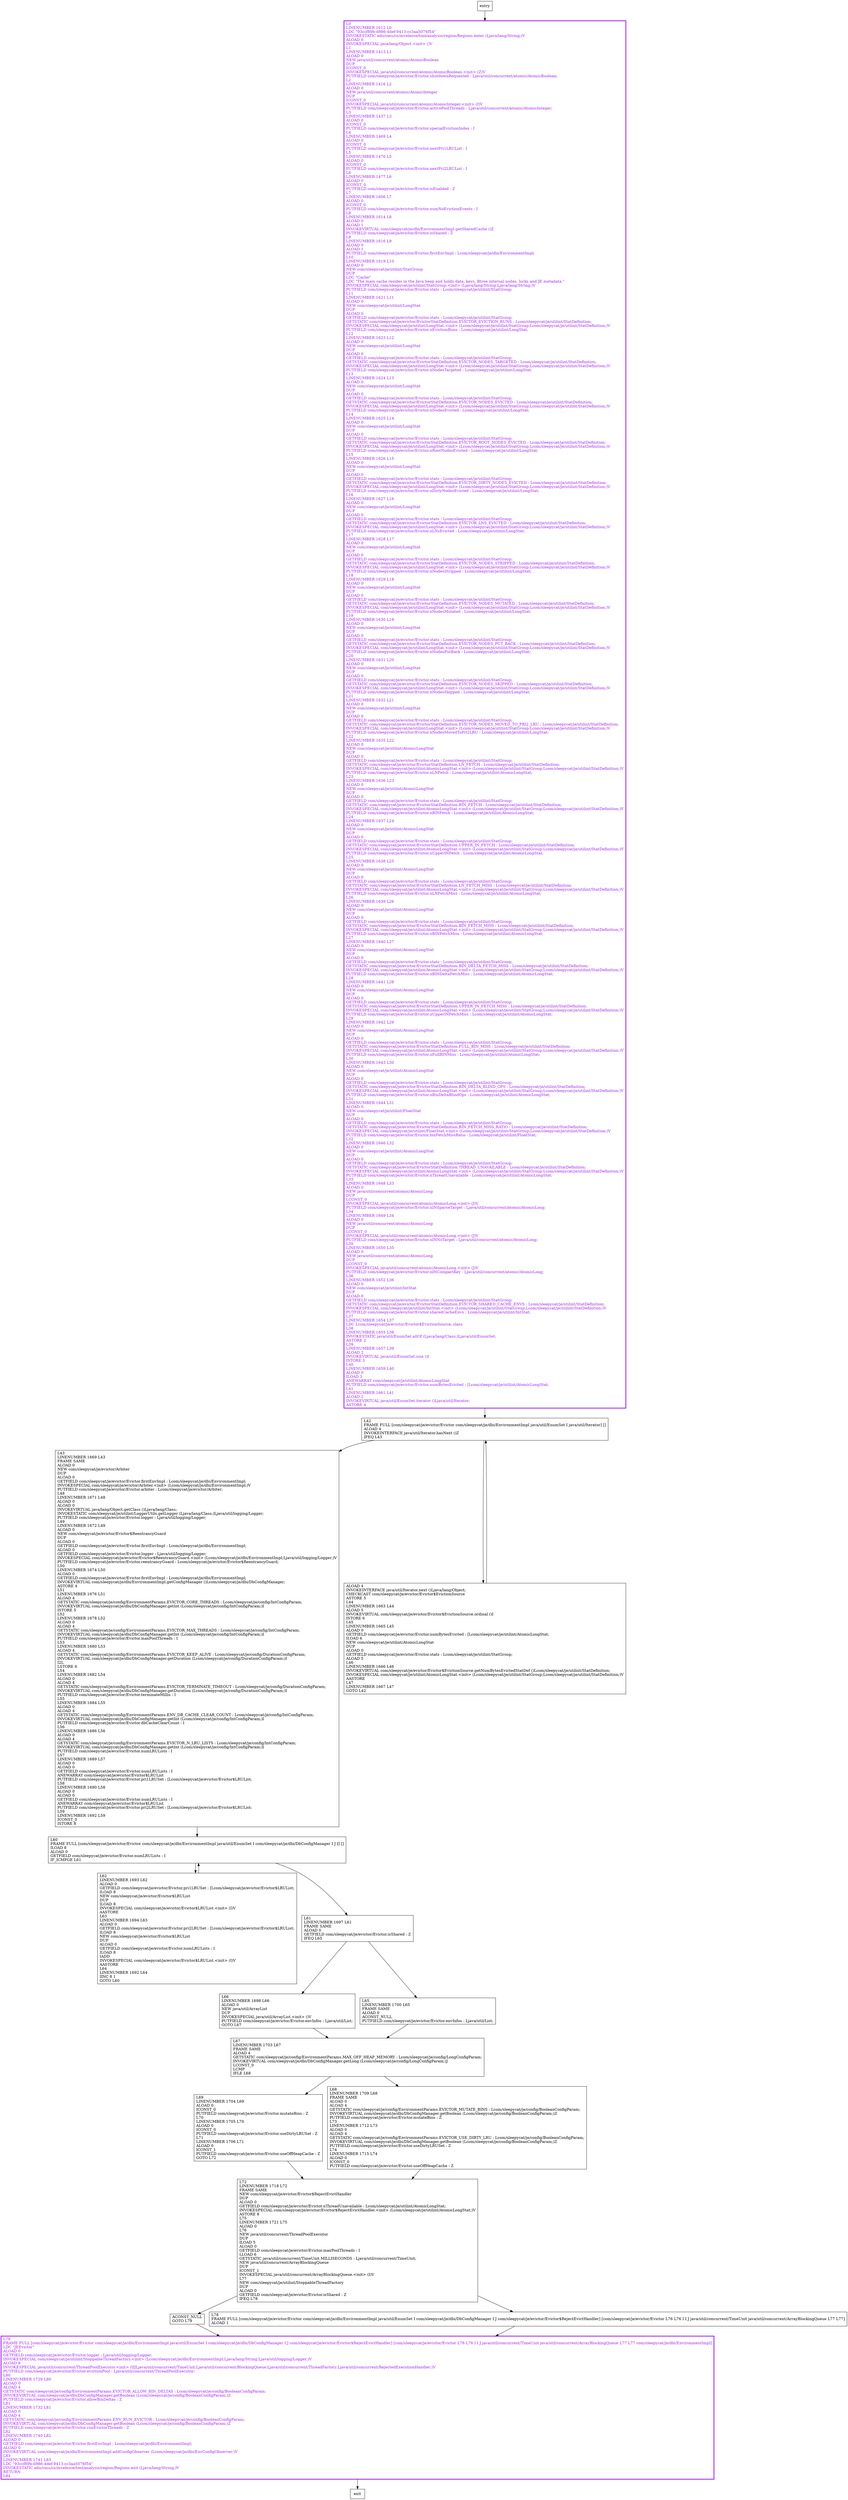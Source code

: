 digraph <init> {
node [shape=record];
270921497 [label="L69\lLINENUMBER 1704 L69\lALOAD 0\lICONST_0\lPUTFIELD com/sleepycat/je/evictor/Evictor.mutateBins : Z\lL70\lLINENUMBER 1705 L70\lALOAD 0\lICONST_0\lPUTFIELD com/sleepycat/je/evictor/Evictor.useDirtyLRUSet : Z\lL71\lLINENUMBER 1706 L71\lALOAD 0\lICONST_1\lPUTFIELD com/sleepycat/je/evictor/Evictor.useOffHeapCache : Z\lGOTO L72\l"];
669033548 [label="L68\lLINENUMBER 1709 L68\lFRAME SAME\lALOAD 0\lALOAD 4\lGETSTATIC com/sleepycat/je/config/EnvironmentParams.EVICTOR_MUTATE_BINS : Lcom/sleepycat/je/config/BooleanConfigParam;\lINVOKEVIRTUAL com/sleepycat/je/dbi/DbConfigManager.getBoolean (Lcom/sleepycat/je/config/BooleanConfigParam;)Z\lPUTFIELD com/sleepycat/je/evictor/Evictor.mutateBins : Z\lL73\lLINENUMBER 1712 L73\lALOAD 0\lALOAD 4\lGETSTATIC com/sleepycat/je/config/EnvironmentParams.EVICTOR_USE_DIRTY_LRU : Lcom/sleepycat/je/config/BooleanConfigParam;\lINVOKEVIRTUAL com/sleepycat/je/dbi/DbConfigManager.getBoolean (Lcom/sleepycat/je/config/BooleanConfigParam;)Z\lPUTFIELD com/sleepycat/je/evictor/Evictor.useDirtyLRUSet : Z\lL74\lLINENUMBER 1715 L74\lALOAD 0\lICONST_0\lPUTFIELD com/sleepycat/je/evictor/Evictor.useOffHeapCache : Z\l"];
1845282260 [label="L42\lFRAME FULL [com/sleepycat/je/evictor/Evictor com/sleepycat/je/dbi/EnvironmentImpl java/util/EnumSet I java/util/Iterator] []\lALOAD 4\lINVOKEINTERFACE java/util/Iterator.hasNext ()Z\lIFEQ L43\l"];
28169539 [label="L60\lFRAME FULL [com/sleepycat/je/evictor/Evictor com/sleepycat/je/dbi/EnvironmentImpl java/util/EnumSet I com/sleepycat/je/dbi/DbConfigManager I J I] []\lILOAD 8\lALOAD 0\lGETFIELD com/sleepycat/je/evictor/Evictor.numLRULists : I\lIF_ICMPGE L61\l"];
355920168 [label="L62\lLINENUMBER 1693 L62\lALOAD 0\lGETFIELD com/sleepycat/je/evictor/Evictor.pri1LRUSet : [Lcom/sleepycat/je/evictor/Evictor$LRUList;\lILOAD 8\lNEW com/sleepycat/je/evictor/Evictor$LRUList\lDUP\lILOAD 8\lINVOKESPECIAL com/sleepycat/je/evictor/Evictor$LRUList.\<init\> (I)V\lAASTORE\lL63\lLINENUMBER 1694 L63\lALOAD 0\lGETFIELD com/sleepycat/je/evictor/Evictor.pri2LRUSet : [Lcom/sleepycat/je/evictor/Evictor$LRUList;\lILOAD 8\lNEW com/sleepycat/je/evictor/Evictor$LRUList\lDUP\lALOAD 0\lGETFIELD com/sleepycat/je/evictor/Evictor.numLRULists : I\lILOAD 8\lIADD\lINVOKESPECIAL com/sleepycat/je/evictor/Evictor$LRUList.\<init\> (I)V\lAASTORE\lL64\lLINENUMBER 1692 L64\lIINC 8 1\lGOTO L60\l"];
754343785 [label="L66\lLINENUMBER 1698 L66\lALOAD 0\lNEW java/util/ArrayList\lDUP\lINVOKESPECIAL java/util/ArrayList.\<init\> ()V\lPUTFIELD com/sleepycat/je/evictor/Evictor.envInfos : Ljava/util/List;\lGOTO L67\l"];
87908970 [label="L67\lLINENUMBER 1703 L67\lFRAME SAME\lALOAD 4\lGETSTATIC com/sleepycat/je/config/EnvironmentParams.MAX_OFF_HEAP_MEMORY : Lcom/sleepycat/je/config/LongConfigParam;\lINVOKEVIRTUAL com/sleepycat/je/dbi/DbConfigManager.getLong (Lcom/sleepycat/je/config/LongConfigParam;)J\lLCONST_0\lLCMP\lIFLE L68\l"];
1108799611 [label="ACONST_NULL\lGOTO L79\l"];
1626798829 [label="L78\lFRAME FULL [com/sleepycat/je/evictor/Evictor com/sleepycat/je/dbi/EnvironmentImpl java/util/EnumSet I com/sleepycat/je/dbi/DbConfigManager I J com/sleepycat/je/evictor/Evictor$RejectEvictHandler] [com/sleepycat/je/evictor/Evictor L76 L76 I I J java/util/concurrent/TimeUnit java/util/concurrent/ArrayBlockingQueue L77 L77]\lALOAD 1\l"];
104470674 [label="L43\lLINENUMBER 1669 L43\lFRAME SAME\lALOAD 0\lNEW com/sleepycat/je/evictor/Arbiter\lDUP\lALOAD 0\lGETFIELD com/sleepycat/je/evictor/Evictor.firstEnvImpl : Lcom/sleepycat/je/dbi/EnvironmentImpl;\lINVOKESPECIAL com/sleepycat/je/evictor/Arbiter.\<init\> (Lcom/sleepycat/je/dbi/EnvironmentImpl;)V\lPUTFIELD com/sleepycat/je/evictor/Evictor.arbiter : Lcom/sleepycat/je/evictor/Arbiter;\lL48\lLINENUMBER 1671 L48\lALOAD 0\lALOAD 0\lINVOKEVIRTUAL java/lang/Object.getClass ()Ljava/lang/Class;\lINVOKESTATIC com/sleepycat/je/utilint/LoggerUtils.getLogger (Ljava/lang/Class;)Ljava/util/logging/Logger;\lPUTFIELD com/sleepycat/je/evictor/Evictor.logger : Ljava/util/logging/Logger;\lL49\lLINENUMBER 1672 L49\lALOAD 0\lNEW com/sleepycat/je/evictor/Evictor$ReentrancyGuard\lDUP\lALOAD 0\lGETFIELD com/sleepycat/je/evictor/Evictor.firstEnvImpl : Lcom/sleepycat/je/dbi/EnvironmentImpl;\lALOAD 0\lGETFIELD com/sleepycat/je/evictor/Evictor.logger : Ljava/util/logging/Logger;\lINVOKESPECIAL com/sleepycat/je/evictor/Evictor$ReentrancyGuard.\<init\> (Lcom/sleepycat/je/dbi/EnvironmentImpl;Ljava/util/logging/Logger;)V\lPUTFIELD com/sleepycat/je/evictor/Evictor.reentrancyGuard : Lcom/sleepycat/je/evictor/Evictor$ReentrancyGuard;\lL50\lLINENUMBER 1674 L50\lALOAD 0\lGETFIELD com/sleepycat/je/evictor/Evictor.firstEnvImpl : Lcom/sleepycat/je/dbi/EnvironmentImpl;\lINVOKEVIRTUAL com/sleepycat/je/dbi/EnvironmentImpl.getConfigManager ()Lcom/sleepycat/je/dbi/DbConfigManager;\lASTORE 4\lL51\lLINENUMBER 1676 L51\lALOAD 4\lGETSTATIC com/sleepycat/je/config/EnvironmentParams.EVICTOR_CORE_THREADS : Lcom/sleepycat/je/config/IntConfigParam;\lINVOKEVIRTUAL com/sleepycat/je/dbi/DbConfigManager.getInt (Lcom/sleepycat/je/config/IntConfigParam;)I\lISTORE 5\lL52\lLINENUMBER 1678 L52\lALOAD 0\lALOAD 4\lGETSTATIC com/sleepycat/je/config/EnvironmentParams.EVICTOR_MAX_THREADS : Lcom/sleepycat/je/config/IntConfigParam;\lINVOKEVIRTUAL com/sleepycat/je/dbi/DbConfigManager.getInt (Lcom/sleepycat/je/config/IntConfigParam;)I\lPUTFIELD com/sleepycat/je/evictor/Evictor.maxPoolThreads : I\lL53\lLINENUMBER 1680 L53\lALOAD 4\lGETSTATIC com/sleepycat/je/config/EnvironmentParams.EVICTOR_KEEP_ALIVE : Lcom/sleepycat/je/config/DurationConfigParam;\lINVOKEVIRTUAL com/sleepycat/je/dbi/DbConfigManager.getDuration (Lcom/sleepycat/je/config/DurationConfigParam;)I\lI2L\lLSTORE 6\lL54\lLINENUMBER 1682 L54\lALOAD 0\lALOAD 4\lGETSTATIC com/sleepycat/je/config/EnvironmentParams.EVICTOR_TERMINATE_TIMEOUT : Lcom/sleepycat/je/config/DurationConfigParam;\lINVOKEVIRTUAL com/sleepycat/je/dbi/DbConfigManager.getDuration (Lcom/sleepycat/je/config/DurationConfigParam;)I\lPUTFIELD com/sleepycat/je/evictor/Evictor.terminateMillis : I\lL55\lLINENUMBER 1684 L55\lALOAD 0\lALOAD 4\lGETSTATIC com/sleepycat/je/config/EnvironmentParams.ENV_DB_CACHE_CLEAR_COUNT : Lcom/sleepycat/je/config/IntConfigParam;\lINVOKEVIRTUAL com/sleepycat/je/dbi/DbConfigManager.getInt (Lcom/sleepycat/je/config/IntConfigParam;)I\lPUTFIELD com/sleepycat/je/evictor/Evictor.dbCacheClearCount : I\lL56\lLINENUMBER 1686 L56\lALOAD 0\lALOAD 4\lGETSTATIC com/sleepycat/je/config/EnvironmentParams.EVICTOR_N_LRU_LISTS : Lcom/sleepycat/je/config/IntConfigParam;\lINVOKEVIRTUAL com/sleepycat/je/dbi/DbConfigManager.getInt (Lcom/sleepycat/je/config/IntConfigParam;)I\lPUTFIELD com/sleepycat/je/evictor/Evictor.numLRULists : I\lL57\lLINENUMBER 1689 L57\lALOAD 0\lALOAD 0\lGETFIELD com/sleepycat/je/evictor/Evictor.numLRULists : I\lANEWARRAY com/sleepycat/je/evictor/Evictor$LRUList\lPUTFIELD com/sleepycat/je/evictor/Evictor.pri1LRUSet : [Lcom/sleepycat/je/evictor/Evictor$LRUList;\lL58\lLINENUMBER 1690 L58\lALOAD 0\lALOAD 0\lGETFIELD com/sleepycat/je/evictor/Evictor.numLRULists : I\lANEWARRAY com/sleepycat/je/evictor/Evictor$LRUList\lPUTFIELD com/sleepycat/je/evictor/Evictor.pri2LRUSet : [Lcom/sleepycat/je/evictor/Evictor$LRUList;\lL59\lLINENUMBER 1692 L59\lICONST_0\lISTORE 8\l"];
1134468500 [label="L65\lLINENUMBER 1700 L65\lFRAME SAME\lALOAD 0\lACONST_NULL\lPUTFIELD com/sleepycat/je/evictor/Evictor.envInfos : Ljava/util/List;\l"];
175399623 [label="L61\lLINENUMBER 1697 L61\lFRAME SAME\lALOAD 0\lGETFIELD com/sleepycat/je/evictor/Evictor.isShared : Z\lIFEQ L65\l"];
2113176071 [label="L79\lFRAME FULL [com/sleepycat/je/evictor/Evictor com/sleepycat/je/dbi/EnvironmentImpl java/util/EnumSet I com/sleepycat/je/dbi/DbConfigManager I J com/sleepycat/je/evictor/Evictor$RejectEvictHandler] [com/sleepycat/je/evictor/Evictor L76 L76 I I J java/util/concurrent/TimeUnit java/util/concurrent/ArrayBlockingQueue L77 L77 com/sleepycat/je/dbi/EnvironmentImpl]\lLDC \"JEEvictor\"\lALOAD 0\lGETFIELD com/sleepycat/je/evictor/Evictor.logger : Ljava/util/logging/Logger;\lINVOKESPECIAL com/sleepycat/je/utilint/StoppableThreadFactory.\<init\> (Lcom/sleepycat/je/dbi/EnvironmentImpl;Ljava/lang/String;Ljava/util/logging/Logger;)V\lALOAD 8\lINVOKESPECIAL java/util/concurrent/ThreadPoolExecutor.\<init\> (IIJLjava/util/concurrent/TimeUnit;Ljava/util/concurrent/BlockingQueue;Ljava/util/concurrent/ThreadFactory;Ljava/util/concurrent/RejectedExecutionHandler;)V\lPUTFIELD com/sleepycat/je/evictor/Evictor.evictionPool : Ljava/util/concurrent/ThreadPoolExecutor;\lL80\lLINENUMBER 1729 L80\lALOAD 0\lALOAD 4\lGETSTATIC com/sleepycat/je/config/EnvironmentParams.EVICTOR_ALLOW_BIN_DELTAS : Lcom/sleepycat/je/config/BooleanConfigParam;\lINVOKEVIRTUAL com/sleepycat/je/dbi/DbConfigManager.getBoolean (Lcom/sleepycat/je/config/BooleanConfigParam;)Z\lPUTFIELD com/sleepycat/je/evictor/Evictor.allowBinDeltas : Z\lL81\lLINENUMBER 1732 L81\lALOAD 0\lALOAD 4\lGETSTATIC com/sleepycat/je/config/EnvironmentParams.ENV_RUN_EVICTOR : Lcom/sleepycat/je/config/BooleanConfigParam;\lINVOKEVIRTUAL com/sleepycat/je/dbi/DbConfigManager.getBoolean (Lcom/sleepycat/je/config/BooleanConfigParam;)Z\lPUTFIELD com/sleepycat/je/evictor/Evictor.runEvictorThreads : Z\lL82\lLINENUMBER 1740 L82\lALOAD 0\lGETFIELD com/sleepycat/je/evictor/Evictor.firstEnvImpl : Lcom/sleepycat/je/dbi/EnvironmentImpl;\lALOAD 0\lINVOKEVIRTUAL com/sleepycat/je/dbi/EnvironmentImpl.addConfigObserver (Lcom/sleepycat/je/dbi/EnvConfigObserver;)V\lL83\lLINENUMBER 1741 L83\lLDC \"93ccf89b-d986-4def-9413-cc3aa5076f54\"\lINVOKESTATIC edu/cmu/cs/mvelezce/tool/analysis/region/Regions.exit (Ljava/lang/String;)V\lRETURN\lL84\l"];
2008946139 [label="L0\lLINENUMBER 1612 L0\lLDC \"93ccf89b-d986-4def-9413-cc3aa5076f54\"\lINVOKESTATIC edu/cmu/cs/mvelezce/tool/analysis/region/Regions.enter (Ljava/lang/String;)V\lALOAD 0\lINVOKESPECIAL java/lang/Object.\<init\> ()V\lL1\lLINENUMBER 1413 L1\lALOAD 0\lNEW java/util/concurrent/atomic/AtomicBoolean\lDUP\lICONST_0\lINVOKESPECIAL java/util/concurrent/atomic/AtomicBoolean.\<init\> (Z)V\lPUTFIELD com/sleepycat/je/evictor/Evictor.shutdownRequested : Ljava/util/concurrent/atomic/AtomicBoolean;\lL2\lLINENUMBER 1416 L2\lALOAD 0\lNEW java/util/concurrent/atomic/AtomicInteger\lDUP\lICONST_0\lINVOKESPECIAL java/util/concurrent/atomic/AtomicInteger.\<init\> (I)V\lPUTFIELD com/sleepycat/je/evictor/Evictor.activePoolThreads : Ljava/util/concurrent/atomic/AtomicInteger;\lL3\lLINENUMBER 1437 L3\lALOAD 0\lICONST_0\lPUTFIELD com/sleepycat/je/evictor/Evictor.specialEvictionIndex : I\lL4\lLINENUMBER 1469 L4\lALOAD 0\lICONST_0\lPUTFIELD com/sleepycat/je/evictor/Evictor.nextPri1LRUList : I\lL5\lLINENUMBER 1470 L5\lALOAD 0\lICONST_0\lPUTFIELD com/sleepycat/je/evictor/Evictor.nextPri2LRUList : I\lL6\lLINENUMBER 1477 L6\lALOAD 0\lICONST_0\lPUTFIELD com/sleepycat/je/evictor/Evictor.isEnabled : Z\lL7\lLINENUMBER 1606 L7\lALOAD 0\lICONST_0\lPUTFIELD com/sleepycat/je/evictor/Evictor.numNoEvictionEvents : I\lL8\lLINENUMBER 1614 L8\lALOAD 0\lALOAD 1\lINVOKEVIRTUAL com/sleepycat/je/dbi/EnvironmentImpl.getSharedCache ()Z\lPUTFIELD com/sleepycat/je/evictor/Evictor.isShared : Z\lL9\lLINENUMBER 1616 L9\lALOAD 0\lALOAD 1\lPUTFIELD com/sleepycat/je/evictor/Evictor.firstEnvImpl : Lcom/sleepycat/je/dbi/EnvironmentImpl;\lL10\lLINENUMBER 1619 L10\lALOAD 0\lNEW com/sleepycat/je/utilint/StatGroup\lDUP\lLDC \"Cache\"\lLDC \"The main cache resides in the Java heap and holds data, keys, Btree internal nodes, locks and JE metadata.\"\lINVOKESPECIAL com/sleepycat/je/utilint/StatGroup.\<init\> (Ljava/lang/String;Ljava/lang/String;)V\lPUTFIELD com/sleepycat/je/evictor/Evictor.stats : Lcom/sleepycat/je/utilint/StatGroup;\lL11\lLINENUMBER 1621 L11\lALOAD 0\lNEW com/sleepycat/je/utilint/LongStat\lDUP\lALOAD 0\lGETFIELD com/sleepycat/je/evictor/Evictor.stats : Lcom/sleepycat/je/utilint/StatGroup;\lGETSTATIC com/sleepycat/je/evictor/EvictorStatDefinition.EVICTOR_EVICTION_RUNS : Lcom/sleepycat/je/utilint/StatDefinition;\lINVOKESPECIAL com/sleepycat/je/utilint/LongStat.\<init\> (Lcom/sleepycat/je/utilint/StatGroup;Lcom/sleepycat/je/utilint/StatDefinition;)V\lPUTFIELD com/sleepycat/je/evictor/Evictor.nEvictionRuns : Lcom/sleepycat/je/utilint/LongStat;\lL12\lLINENUMBER 1623 L12\lALOAD 0\lNEW com/sleepycat/je/utilint/LongStat\lDUP\lALOAD 0\lGETFIELD com/sleepycat/je/evictor/Evictor.stats : Lcom/sleepycat/je/utilint/StatGroup;\lGETSTATIC com/sleepycat/je/evictor/EvictorStatDefinition.EVICTOR_NODES_TARGETED : Lcom/sleepycat/je/utilint/StatDefinition;\lINVOKESPECIAL com/sleepycat/je/utilint/LongStat.\<init\> (Lcom/sleepycat/je/utilint/StatGroup;Lcom/sleepycat/je/utilint/StatDefinition;)V\lPUTFIELD com/sleepycat/je/evictor/Evictor.nNodesTargeted : Lcom/sleepycat/je/utilint/LongStat;\lL13\lLINENUMBER 1624 L13\lALOAD 0\lNEW com/sleepycat/je/utilint/LongStat\lDUP\lALOAD 0\lGETFIELD com/sleepycat/je/evictor/Evictor.stats : Lcom/sleepycat/je/utilint/StatGroup;\lGETSTATIC com/sleepycat/je/evictor/EvictorStatDefinition.EVICTOR_NODES_EVICTED : Lcom/sleepycat/je/utilint/StatDefinition;\lINVOKESPECIAL com/sleepycat/je/utilint/LongStat.\<init\> (Lcom/sleepycat/je/utilint/StatGroup;Lcom/sleepycat/je/utilint/StatDefinition;)V\lPUTFIELD com/sleepycat/je/evictor/Evictor.nNodesEvicted : Lcom/sleepycat/je/utilint/LongStat;\lL14\lLINENUMBER 1625 L14\lALOAD 0\lNEW com/sleepycat/je/utilint/LongStat\lDUP\lALOAD 0\lGETFIELD com/sleepycat/je/evictor/Evictor.stats : Lcom/sleepycat/je/utilint/StatGroup;\lGETSTATIC com/sleepycat/je/evictor/EvictorStatDefinition.EVICTOR_ROOT_NODES_EVICTED : Lcom/sleepycat/je/utilint/StatDefinition;\lINVOKESPECIAL com/sleepycat/je/utilint/LongStat.\<init\> (Lcom/sleepycat/je/utilint/StatGroup;Lcom/sleepycat/je/utilint/StatDefinition;)V\lPUTFIELD com/sleepycat/je/evictor/Evictor.nRootNodesEvicted : Lcom/sleepycat/je/utilint/LongStat;\lL15\lLINENUMBER 1626 L15\lALOAD 0\lNEW com/sleepycat/je/utilint/LongStat\lDUP\lALOAD 0\lGETFIELD com/sleepycat/je/evictor/Evictor.stats : Lcom/sleepycat/je/utilint/StatGroup;\lGETSTATIC com/sleepycat/je/evictor/EvictorStatDefinition.EVICTOR_DIRTY_NODES_EVICTED : Lcom/sleepycat/je/utilint/StatDefinition;\lINVOKESPECIAL com/sleepycat/je/utilint/LongStat.\<init\> (Lcom/sleepycat/je/utilint/StatGroup;Lcom/sleepycat/je/utilint/StatDefinition;)V\lPUTFIELD com/sleepycat/je/evictor/Evictor.nDirtyNodesEvicted : Lcom/sleepycat/je/utilint/LongStat;\lL16\lLINENUMBER 1627 L16\lALOAD 0\lNEW com/sleepycat/je/utilint/LongStat\lDUP\lALOAD 0\lGETFIELD com/sleepycat/je/evictor/Evictor.stats : Lcom/sleepycat/je/utilint/StatGroup;\lGETSTATIC com/sleepycat/je/evictor/EvictorStatDefinition.EVICTOR_LNS_EVICTED : Lcom/sleepycat/je/utilint/StatDefinition;\lINVOKESPECIAL com/sleepycat/je/utilint/LongStat.\<init\> (Lcom/sleepycat/je/utilint/StatGroup;Lcom/sleepycat/je/utilint/StatDefinition;)V\lPUTFIELD com/sleepycat/je/evictor/Evictor.nLNsEvicted : Lcom/sleepycat/je/utilint/LongStat;\lL17\lLINENUMBER 1628 L17\lALOAD 0\lNEW com/sleepycat/je/utilint/LongStat\lDUP\lALOAD 0\lGETFIELD com/sleepycat/je/evictor/Evictor.stats : Lcom/sleepycat/je/utilint/StatGroup;\lGETSTATIC com/sleepycat/je/evictor/EvictorStatDefinition.EVICTOR_NODES_STRIPPED : Lcom/sleepycat/je/utilint/StatDefinition;\lINVOKESPECIAL com/sleepycat/je/utilint/LongStat.\<init\> (Lcom/sleepycat/je/utilint/StatGroup;Lcom/sleepycat/je/utilint/StatDefinition;)V\lPUTFIELD com/sleepycat/je/evictor/Evictor.nNodesStripped : Lcom/sleepycat/je/utilint/LongStat;\lL18\lLINENUMBER 1629 L18\lALOAD 0\lNEW com/sleepycat/je/utilint/LongStat\lDUP\lALOAD 0\lGETFIELD com/sleepycat/je/evictor/Evictor.stats : Lcom/sleepycat/je/utilint/StatGroup;\lGETSTATIC com/sleepycat/je/evictor/EvictorStatDefinition.EVICTOR_NODES_MUTATED : Lcom/sleepycat/je/utilint/StatDefinition;\lINVOKESPECIAL com/sleepycat/je/utilint/LongStat.\<init\> (Lcom/sleepycat/je/utilint/StatGroup;Lcom/sleepycat/je/utilint/StatDefinition;)V\lPUTFIELD com/sleepycat/je/evictor/Evictor.nNodesMutated : Lcom/sleepycat/je/utilint/LongStat;\lL19\lLINENUMBER 1630 L19\lALOAD 0\lNEW com/sleepycat/je/utilint/LongStat\lDUP\lALOAD 0\lGETFIELD com/sleepycat/je/evictor/Evictor.stats : Lcom/sleepycat/je/utilint/StatGroup;\lGETSTATIC com/sleepycat/je/evictor/EvictorStatDefinition.EVICTOR_NODES_PUT_BACK : Lcom/sleepycat/je/utilint/StatDefinition;\lINVOKESPECIAL com/sleepycat/je/utilint/LongStat.\<init\> (Lcom/sleepycat/je/utilint/StatGroup;Lcom/sleepycat/je/utilint/StatDefinition;)V\lPUTFIELD com/sleepycat/je/evictor/Evictor.nNodesPutBack : Lcom/sleepycat/je/utilint/LongStat;\lL20\lLINENUMBER 1631 L20\lALOAD 0\lNEW com/sleepycat/je/utilint/LongStat\lDUP\lALOAD 0\lGETFIELD com/sleepycat/je/evictor/Evictor.stats : Lcom/sleepycat/je/utilint/StatGroup;\lGETSTATIC com/sleepycat/je/evictor/EvictorStatDefinition.EVICTOR_NODES_SKIPPED : Lcom/sleepycat/je/utilint/StatDefinition;\lINVOKESPECIAL com/sleepycat/je/utilint/LongStat.\<init\> (Lcom/sleepycat/je/utilint/StatGroup;Lcom/sleepycat/je/utilint/StatDefinition;)V\lPUTFIELD com/sleepycat/je/evictor/Evictor.nNodesSkipped : Lcom/sleepycat/je/utilint/LongStat;\lL21\lLINENUMBER 1632 L21\lALOAD 0\lNEW com/sleepycat/je/utilint/LongStat\lDUP\lALOAD 0\lGETFIELD com/sleepycat/je/evictor/Evictor.stats : Lcom/sleepycat/je/utilint/StatGroup;\lGETSTATIC com/sleepycat/je/evictor/EvictorStatDefinition.EVICTOR_NODES_MOVED_TO_PRI2_LRU : Lcom/sleepycat/je/utilint/StatDefinition;\lINVOKESPECIAL com/sleepycat/je/utilint/LongStat.\<init\> (Lcom/sleepycat/je/utilint/StatGroup;Lcom/sleepycat/je/utilint/StatDefinition;)V\lPUTFIELD com/sleepycat/je/evictor/Evictor.nNodesMovedToPri2LRU : Lcom/sleepycat/je/utilint/LongStat;\lL22\lLINENUMBER 1635 L22\lALOAD 0\lNEW com/sleepycat/je/utilint/AtomicLongStat\lDUP\lALOAD 0\lGETFIELD com/sleepycat/je/evictor/Evictor.stats : Lcom/sleepycat/je/utilint/StatGroup;\lGETSTATIC com/sleepycat/je/evictor/EvictorStatDefinition.LN_FETCH : Lcom/sleepycat/je/utilint/StatDefinition;\lINVOKESPECIAL com/sleepycat/je/utilint/AtomicLongStat.\<init\> (Lcom/sleepycat/je/utilint/StatGroup;Lcom/sleepycat/je/utilint/StatDefinition;)V\lPUTFIELD com/sleepycat/je/evictor/Evictor.nLNFetch : Lcom/sleepycat/je/utilint/AtomicLongStat;\lL23\lLINENUMBER 1636 L23\lALOAD 0\lNEW com/sleepycat/je/utilint/AtomicLongStat\lDUP\lALOAD 0\lGETFIELD com/sleepycat/je/evictor/Evictor.stats : Lcom/sleepycat/je/utilint/StatGroup;\lGETSTATIC com/sleepycat/je/evictor/EvictorStatDefinition.BIN_FETCH : Lcom/sleepycat/je/utilint/StatDefinition;\lINVOKESPECIAL com/sleepycat/je/utilint/AtomicLongStat.\<init\> (Lcom/sleepycat/je/utilint/StatGroup;Lcom/sleepycat/je/utilint/StatDefinition;)V\lPUTFIELD com/sleepycat/je/evictor/Evictor.nBINFetch : Lcom/sleepycat/je/utilint/AtomicLongStat;\lL24\lLINENUMBER 1637 L24\lALOAD 0\lNEW com/sleepycat/je/utilint/AtomicLongStat\lDUP\lALOAD 0\lGETFIELD com/sleepycat/je/evictor/Evictor.stats : Lcom/sleepycat/je/utilint/StatGroup;\lGETSTATIC com/sleepycat/je/evictor/EvictorStatDefinition.UPPER_IN_FETCH : Lcom/sleepycat/je/utilint/StatDefinition;\lINVOKESPECIAL com/sleepycat/je/utilint/AtomicLongStat.\<init\> (Lcom/sleepycat/je/utilint/StatGroup;Lcom/sleepycat/je/utilint/StatDefinition;)V\lPUTFIELD com/sleepycat/je/evictor/Evictor.nUpperINFetch : Lcom/sleepycat/je/utilint/AtomicLongStat;\lL25\lLINENUMBER 1638 L25\lALOAD 0\lNEW com/sleepycat/je/utilint/AtomicLongStat\lDUP\lALOAD 0\lGETFIELD com/sleepycat/je/evictor/Evictor.stats : Lcom/sleepycat/je/utilint/StatGroup;\lGETSTATIC com/sleepycat/je/evictor/EvictorStatDefinition.LN_FETCH_MISS : Lcom/sleepycat/je/utilint/StatDefinition;\lINVOKESPECIAL com/sleepycat/je/utilint/AtomicLongStat.\<init\> (Lcom/sleepycat/je/utilint/StatGroup;Lcom/sleepycat/je/utilint/StatDefinition;)V\lPUTFIELD com/sleepycat/je/evictor/Evictor.nLNFetchMiss : Lcom/sleepycat/je/utilint/AtomicLongStat;\lL26\lLINENUMBER 1639 L26\lALOAD 0\lNEW com/sleepycat/je/utilint/AtomicLongStat\lDUP\lALOAD 0\lGETFIELD com/sleepycat/je/evictor/Evictor.stats : Lcom/sleepycat/je/utilint/StatGroup;\lGETSTATIC com/sleepycat/je/evictor/EvictorStatDefinition.BIN_FETCH_MISS : Lcom/sleepycat/je/utilint/StatDefinition;\lINVOKESPECIAL com/sleepycat/je/utilint/AtomicLongStat.\<init\> (Lcom/sleepycat/je/utilint/StatGroup;Lcom/sleepycat/je/utilint/StatDefinition;)V\lPUTFIELD com/sleepycat/je/evictor/Evictor.nBINFetchMiss : Lcom/sleepycat/je/utilint/AtomicLongStat;\lL27\lLINENUMBER 1640 L27\lALOAD 0\lNEW com/sleepycat/je/utilint/AtomicLongStat\lDUP\lALOAD 0\lGETFIELD com/sleepycat/je/evictor/Evictor.stats : Lcom/sleepycat/je/utilint/StatGroup;\lGETSTATIC com/sleepycat/je/evictor/EvictorStatDefinition.BIN_DELTA_FETCH_MISS : Lcom/sleepycat/je/utilint/StatDefinition;\lINVOKESPECIAL com/sleepycat/je/utilint/AtomicLongStat.\<init\> (Lcom/sleepycat/je/utilint/StatGroup;Lcom/sleepycat/je/utilint/StatDefinition;)V\lPUTFIELD com/sleepycat/je/evictor/Evictor.nBINDeltaFetchMiss : Lcom/sleepycat/je/utilint/AtomicLongStat;\lL28\lLINENUMBER 1641 L28\lALOAD 0\lNEW com/sleepycat/je/utilint/AtomicLongStat\lDUP\lALOAD 0\lGETFIELD com/sleepycat/je/evictor/Evictor.stats : Lcom/sleepycat/je/utilint/StatGroup;\lGETSTATIC com/sleepycat/je/evictor/EvictorStatDefinition.UPPER_IN_FETCH_MISS : Lcom/sleepycat/je/utilint/StatDefinition;\lINVOKESPECIAL com/sleepycat/je/utilint/AtomicLongStat.\<init\> (Lcom/sleepycat/je/utilint/StatGroup;Lcom/sleepycat/je/utilint/StatDefinition;)V\lPUTFIELD com/sleepycat/je/evictor/Evictor.nUpperINFetchMiss : Lcom/sleepycat/je/utilint/AtomicLongStat;\lL29\lLINENUMBER 1642 L29\lALOAD 0\lNEW com/sleepycat/je/utilint/AtomicLongStat\lDUP\lALOAD 0\lGETFIELD com/sleepycat/je/evictor/Evictor.stats : Lcom/sleepycat/je/utilint/StatGroup;\lGETSTATIC com/sleepycat/je/evictor/EvictorStatDefinition.FULL_BIN_MISS : Lcom/sleepycat/je/utilint/StatDefinition;\lINVOKESPECIAL com/sleepycat/je/utilint/AtomicLongStat.\<init\> (Lcom/sleepycat/je/utilint/StatGroup;Lcom/sleepycat/je/utilint/StatDefinition;)V\lPUTFIELD com/sleepycat/je/evictor/Evictor.nFullBINMiss : Lcom/sleepycat/je/utilint/AtomicLongStat;\lL30\lLINENUMBER 1643 L30\lALOAD 0\lNEW com/sleepycat/je/utilint/AtomicLongStat\lDUP\lALOAD 0\lGETFIELD com/sleepycat/je/evictor/Evictor.stats : Lcom/sleepycat/je/utilint/StatGroup;\lGETSTATIC com/sleepycat/je/evictor/EvictorStatDefinition.BIN_DELTA_BLIND_OPS : Lcom/sleepycat/je/utilint/StatDefinition;\lINVOKESPECIAL com/sleepycat/je/utilint/AtomicLongStat.\<init\> (Lcom/sleepycat/je/utilint/StatGroup;Lcom/sleepycat/je/utilint/StatDefinition;)V\lPUTFIELD com/sleepycat/je/evictor/Evictor.nBinDeltaBlindOps : Lcom/sleepycat/je/utilint/AtomicLongStat;\lL31\lLINENUMBER 1644 L31\lALOAD 0\lNEW com/sleepycat/je/utilint/FloatStat\lDUP\lALOAD 0\lGETFIELD com/sleepycat/je/evictor/Evictor.stats : Lcom/sleepycat/je/utilint/StatGroup;\lGETSTATIC com/sleepycat/je/evictor/EvictorStatDefinition.BIN_FETCH_MISS_RATIO : Lcom/sleepycat/je/utilint/StatDefinition;\lINVOKESPECIAL com/sleepycat/je/utilint/FloatStat.\<init\> (Lcom/sleepycat/je/utilint/StatGroup;Lcom/sleepycat/je/utilint/StatDefinition;)V\lPUTFIELD com/sleepycat/je/evictor/Evictor.binFetchMissRatio : Lcom/sleepycat/je/utilint/FloatStat;\lL32\lLINENUMBER 1646 L32\lALOAD 0\lNEW com/sleepycat/je/utilint/AtomicLongStat\lDUP\lALOAD 0\lGETFIELD com/sleepycat/je/evictor/Evictor.stats : Lcom/sleepycat/je/utilint/StatGroup;\lGETSTATIC com/sleepycat/je/evictor/EvictorStatDefinition.THREAD_UNAVAILABLE : Lcom/sleepycat/je/utilint/StatDefinition;\lINVOKESPECIAL com/sleepycat/je/utilint/AtomicLongStat.\<init\> (Lcom/sleepycat/je/utilint/StatGroup;Lcom/sleepycat/je/utilint/StatDefinition;)V\lPUTFIELD com/sleepycat/je/evictor/Evictor.nThreadUnavailable : Lcom/sleepycat/je/utilint/AtomicLongStat;\lL33\lLINENUMBER 1648 L33\lALOAD 0\lNEW java/util/concurrent/atomic/AtomicLong\lDUP\lLCONST_0\lINVOKESPECIAL java/util/concurrent/atomic/AtomicLong.\<init\> (J)V\lPUTFIELD com/sleepycat/je/evictor/Evictor.nINSparseTarget : Ljava/util/concurrent/atomic/AtomicLong;\lL34\lLINENUMBER 1649 L34\lALOAD 0\lNEW java/util/concurrent/atomic/AtomicLong\lDUP\lLCONST_0\lINVOKESPECIAL java/util/concurrent/atomic/AtomicLong.\<init\> (J)V\lPUTFIELD com/sleepycat/je/evictor/Evictor.nINNoTarget : Ljava/util/concurrent/atomic/AtomicLong;\lL35\lLINENUMBER 1650 L35\lALOAD 0\lNEW java/util/concurrent/atomic/AtomicLong\lDUP\lLCONST_0\lINVOKESPECIAL java/util/concurrent/atomic/AtomicLong.\<init\> (J)V\lPUTFIELD com/sleepycat/je/evictor/Evictor.nINCompactKey : Ljava/util/concurrent/atomic/AtomicLong;\lL36\lLINENUMBER 1652 L36\lALOAD 0\lNEW com/sleepycat/je/utilint/IntStat\lDUP\lALOAD 0\lGETFIELD com/sleepycat/je/evictor/Evictor.stats : Lcom/sleepycat/je/utilint/StatGroup;\lGETSTATIC com/sleepycat/je/evictor/EvictorStatDefinition.EVICTOR_SHARED_CACHE_ENVS : Lcom/sleepycat/je/utilint/StatDefinition;\lINVOKESPECIAL com/sleepycat/je/utilint/IntStat.\<init\> (Lcom/sleepycat/je/utilint/StatGroup;Lcom/sleepycat/je/utilint/StatDefinition;)V\lPUTFIELD com/sleepycat/je/evictor/Evictor.sharedCacheEnvs : Lcom/sleepycat/je/utilint/IntStat;\lL37\lLINENUMBER 1654 L37\lLDC Lcom/sleepycat/je/evictor/Evictor$EvictionSource;.class\lL38\lLINENUMBER 1655 L38\lINVOKESTATIC java/util/EnumSet.allOf (Ljava/lang/Class;)Ljava/util/EnumSet;\lASTORE 2\lL39\lLINENUMBER 1657 L39\lALOAD 2\lINVOKEVIRTUAL java/util/EnumSet.size ()I\lISTORE 3\lL40\lLINENUMBER 1659 L40\lALOAD 0\lILOAD 3\lANEWARRAY com/sleepycat/je/utilint/AtomicLongStat\lPUTFIELD com/sleepycat/je/evictor/Evictor.numBytesEvicted : [Lcom/sleepycat/je/utilint/AtomicLongStat;\lL41\lLINENUMBER 1661 L41\lALOAD 2\lINVOKEVIRTUAL java/util/EnumSet.iterator ()Ljava/util/Iterator;\lASTORE 4\l"];
246867811 [label="L72\lLINENUMBER 1718 L72\lFRAME SAME\lNEW com/sleepycat/je/evictor/Evictor$RejectEvictHandler\lDUP\lALOAD 0\lGETFIELD com/sleepycat/je/evictor/Evictor.nThreadUnavailable : Lcom/sleepycat/je/utilint/AtomicLongStat;\lINVOKESPECIAL com/sleepycat/je/evictor/Evictor$RejectEvictHandler.\<init\> (Lcom/sleepycat/je/utilint/AtomicLongStat;)V\lASTORE 8\lL75\lLINENUMBER 1721 L75\lALOAD 0\lL76\lNEW java/util/concurrent/ThreadPoolExecutor\lDUP\lILOAD 5\lALOAD 0\lGETFIELD com/sleepycat/je/evictor/Evictor.maxPoolThreads : I\lLLOAD 6\lGETSTATIC java/util/concurrent/TimeUnit.MILLISECONDS : Ljava/util/concurrent/TimeUnit;\lNEW java/util/concurrent/ArrayBlockingQueue\lDUP\lICONST_1\lINVOKESPECIAL java/util/concurrent/ArrayBlockingQueue.\<init\> (I)V\lL77\lNEW com/sleepycat/je/utilint/StoppableThreadFactory\lDUP\lALOAD 0\lGETFIELD com/sleepycat/je/evictor/Evictor.isShared : Z\lIFEQ L78\l"];
744908662 [label="ALOAD 4\lINVOKEINTERFACE java/util/Iterator.next ()Ljava/lang/Object;\lCHECKCAST com/sleepycat/je/evictor/Evictor$EvictionSource\lASTORE 5\lL44\lLINENUMBER 1663 L44\lALOAD 5\lINVOKEVIRTUAL com/sleepycat/je/evictor/Evictor$EvictionSource.ordinal ()I\lISTORE 6\lL45\lLINENUMBER 1665 L45\lALOAD 0\lGETFIELD com/sleepycat/je/evictor/Evictor.numBytesEvicted : [Lcom/sleepycat/je/utilint/AtomicLongStat;\lILOAD 6\lNEW com/sleepycat/je/utilint/AtomicLongStat\lDUP\lALOAD 0\lGETFIELD com/sleepycat/je/evictor/Evictor.stats : Lcom/sleepycat/je/utilint/StatGroup;\lALOAD 5\lL46\lLINENUMBER 1666 L46\lINVOKEVIRTUAL com/sleepycat/je/evictor/Evictor$EvictionSource.getNumBytesEvictedStatDef ()Lcom/sleepycat/je/utilint/StatDefinition;\lINVOKESPECIAL com/sleepycat/je/utilint/AtomicLongStat.\<init\> (Lcom/sleepycat/je/utilint/StatGroup;Lcom/sleepycat/je/utilint/StatDefinition;)V\lAASTORE\lL47\lLINENUMBER 1667 L47\lGOTO L42\l"];
entry;
exit;
270921497 -> 246867811;
669033548 -> 246867811;
1845282260 -> 104470674;
1845282260 -> 744908662;
28169539 -> 355920168;
28169539 -> 175399623;
355920168 -> 28169539;
754343785 -> 87908970;
87908970 -> 270921497;
87908970 -> 669033548;
entry -> 2008946139;
1108799611 -> 2113176071;
1626798829 -> 2113176071;
104470674 -> 28169539;
1134468500 -> 87908970;
175399623 -> 1134468500;
175399623 -> 754343785;
2113176071 -> exit;
2008946139 -> 1845282260;
246867811 -> 1108799611;
246867811 -> 1626798829;
744908662 -> 1845282260;
2113176071[fontcolor="purple", penwidth=3, color="purple"];
2008946139[fontcolor="purple", penwidth=3, color="purple"];
}
